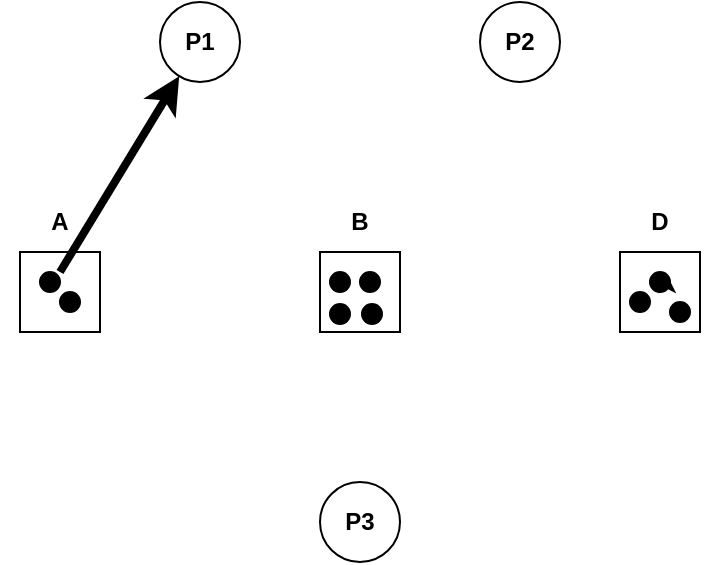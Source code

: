 <mxfile version="21.3.2" type="github">
  <diagram name="Page-1" id="vmJ5c6L-gRFng07Bv-zx">
    <mxGraphModel dx="475" dy="383" grid="1" gridSize="10" guides="1" tooltips="1" connect="1" arrows="1" fold="1" page="1" pageScale="1" pageWidth="827" pageHeight="1169" math="0" shadow="0">
      <root>
        <mxCell id="0" />
        <mxCell id="1" parent="0" />
        <mxCell id="EOyjiTKzc3FAu_mDsJ5T-1" value="" style="whiteSpace=wrap;html=1;aspect=fixed;" vertex="1" parent="1">
          <mxGeometry x="270" y="245" width="40" height="40" as="geometry" />
        </mxCell>
        <mxCell id="EOyjiTKzc3FAu_mDsJ5T-2" value="" style="whiteSpace=wrap;html=1;aspect=fixed;" vertex="1" parent="1">
          <mxGeometry x="420" y="245" width="40" height="40" as="geometry" />
        </mxCell>
        <mxCell id="EOyjiTKzc3FAu_mDsJ5T-4" value="" style="whiteSpace=wrap;html=1;aspect=fixed;" vertex="1" parent="1">
          <mxGeometry x="570" y="245" width="40" height="40" as="geometry" />
        </mxCell>
        <mxCell id="EOyjiTKzc3FAu_mDsJ5T-5" value="&lt;b&gt;P1&lt;/b&gt;" style="ellipse;whiteSpace=wrap;html=1;aspect=fixed;" vertex="1" parent="1">
          <mxGeometry x="340" y="120" width="40" height="40" as="geometry" />
        </mxCell>
        <mxCell id="EOyjiTKzc3FAu_mDsJ5T-6" value="&lt;b style=&quot;border-color: var(--border-color);&quot;&gt;P2&lt;/b&gt;" style="ellipse;whiteSpace=wrap;html=1;aspect=fixed;" vertex="1" parent="1">
          <mxGeometry x="500" y="120" width="40" height="40" as="geometry" />
        </mxCell>
        <mxCell id="EOyjiTKzc3FAu_mDsJ5T-7" value="&lt;b style=&quot;border-color: var(--border-color);&quot;&gt;P3&lt;/b&gt;" style="ellipse;whiteSpace=wrap;html=1;aspect=fixed;" vertex="1" parent="1">
          <mxGeometry x="420" y="360" width="40" height="40" as="geometry" />
        </mxCell>
        <mxCell id="EOyjiTKzc3FAu_mDsJ5T-9" value="" style="ellipse;whiteSpace=wrap;html=1;aspect=fixed;fillColor=#000000;" vertex="1" parent="1">
          <mxGeometry x="280" y="255" width="10" height="10" as="geometry" />
        </mxCell>
        <mxCell id="EOyjiTKzc3FAu_mDsJ5T-12" value="" style="ellipse;whiteSpace=wrap;html=1;aspect=fixed;fillColor=#000000;" vertex="1" parent="1">
          <mxGeometry x="290" y="265" width="10" height="10" as="geometry" />
        </mxCell>
        <mxCell id="EOyjiTKzc3FAu_mDsJ5T-13" value="" style="ellipse;whiteSpace=wrap;html=1;aspect=fixed;fillColor=#000000;" vertex="1" parent="1">
          <mxGeometry x="425" y="255" width="10" height="10" as="geometry" />
        </mxCell>
        <mxCell id="EOyjiTKzc3FAu_mDsJ5T-14" value="" style="ellipse;whiteSpace=wrap;html=1;aspect=fixed;fillColor=#000000;" vertex="1" parent="1">
          <mxGeometry x="440" y="255" width="10" height="10" as="geometry" />
        </mxCell>
        <mxCell id="EOyjiTKzc3FAu_mDsJ5T-15" value="" style="ellipse;whiteSpace=wrap;html=1;aspect=fixed;fillColor=#000000;" vertex="1" parent="1">
          <mxGeometry x="425" y="271" width="10" height="10" as="geometry" />
        </mxCell>
        <mxCell id="EOyjiTKzc3FAu_mDsJ5T-16" value="" style="ellipse;whiteSpace=wrap;html=1;aspect=fixed;fillColor=#000000;" vertex="1" parent="1">
          <mxGeometry x="441" y="271" width="10" height="10" as="geometry" />
        </mxCell>
        <mxCell id="EOyjiTKzc3FAu_mDsJ5T-18" value="" style="ellipse;whiteSpace=wrap;html=1;aspect=fixed;fillColor=#000000;" vertex="1" parent="1">
          <mxGeometry x="585" y="255" width="10" height="10" as="geometry" />
        </mxCell>
        <mxCell id="EOyjiTKzc3FAu_mDsJ5T-19" value="" style="ellipse;whiteSpace=wrap;html=1;aspect=fixed;fillColor=#000000;" vertex="1" parent="1">
          <mxGeometry x="575" y="265" width="10" height="10" as="geometry" />
        </mxCell>
        <mxCell id="EOyjiTKzc3FAu_mDsJ5T-20" value="" style="ellipse;whiteSpace=wrap;html=1;aspect=fixed;fillColor=#000000;" vertex="1" parent="1">
          <mxGeometry x="595" y="270" width="10" height="10" as="geometry" />
        </mxCell>
        <mxCell id="EOyjiTKzc3FAu_mDsJ5T-21" style="edgeStyle=orthogonalEdgeStyle;rounded=0;orthogonalLoop=1;jettySize=auto;html=1;exitX=1;exitY=1;exitDx=0;exitDy=0;entryX=1;entryY=0;entryDx=0;entryDy=0;" edge="1" parent="1" source="EOyjiTKzc3FAu_mDsJ5T-18" target="EOyjiTKzc3FAu_mDsJ5T-18">
          <mxGeometry relative="1" as="geometry" />
        </mxCell>
        <mxCell id="EOyjiTKzc3FAu_mDsJ5T-22" value="&lt;b&gt;A&lt;/b&gt;" style="text;html=1;strokeColor=none;fillColor=none;align=center;verticalAlign=middle;whiteSpace=wrap;rounded=0;" vertex="1" parent="1">
          <mxGeometry x="260" y="215" width="60" height="30" as="geometry" />
        </mxCell>
        <mxCell id="EOyjiTKzc3FAu_mDsJ5T-23" value="&lt;b&gt;B&lt;/b&gt;" style="text;html=1;strokeColor=none;fillColor=none;align=center;verticalAlign=middle;whiteSpace=wrap;rounded=0;" vertex="1" parent="1">
          <mxGeometry x="410" y="215" width="60" height="30" as="geometry" />
        </mxCell>
        <mxCell id="EOyjiTKzc3FAu_mDsJ5T-25" value="&lt;b&gt;D&lt;/b&gt;" style="text;html=1;strokeColor=none;fillColor=none;align=center;verticalAlign=middle;whiteSpace=wrap;rounded=0;" vertex="1" parent="1">
          <mxGeometry x="560" y="215" width="60" height="30" as="geometry" />
        </mxCell>
        <mxCell id="EOyjiTKzc3FAu_mDsJ5T-29" value="" style="endArrow=classic;html=1;rounded=0;strokeWidth=4;" edge="1" parent="1" target="EOyjiTKzc3FAu_mDsJ5T-5">
          <mxGeometry width="50" height="50" relative="1" as="geometry">
            <mxPoint x="290" y="255" as="sourcePoint" />
            <mxPoint x="340" y="205" as="targetPoint" />
          </mxGeometry>
        </mxCell>
      </root>
    </mxGraphModel>
  </diagram>
</mxfile>
